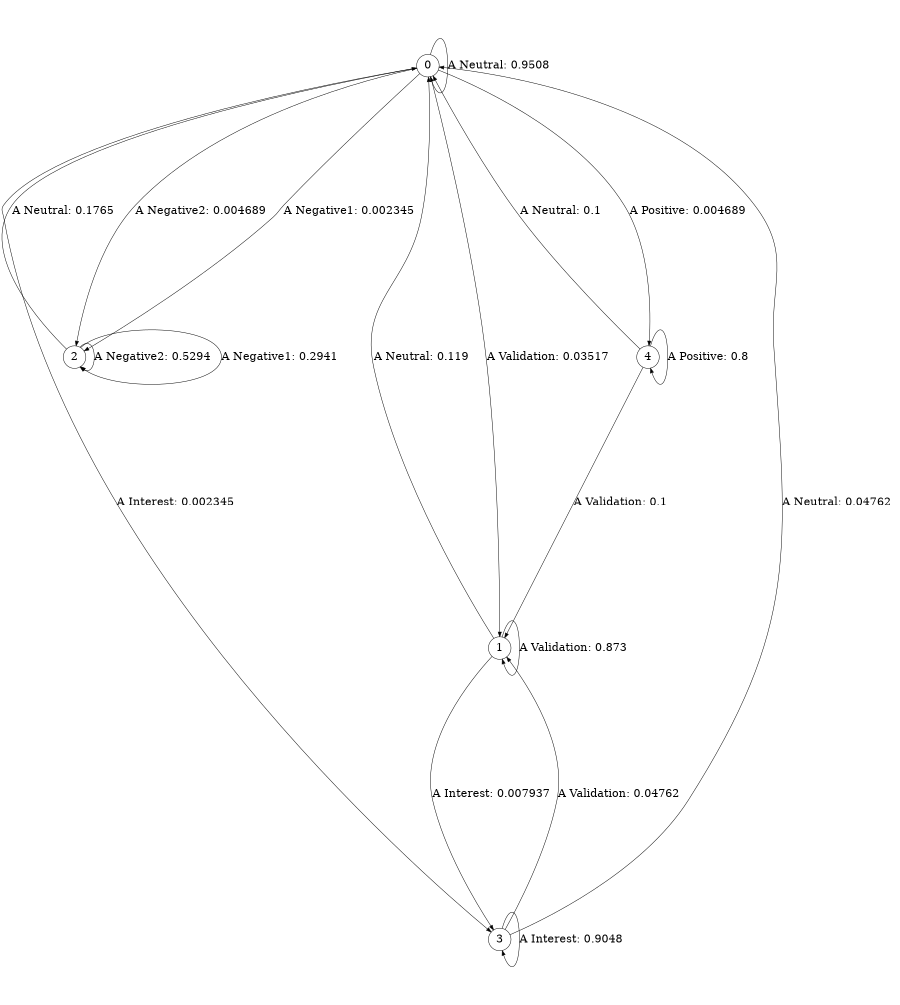 digraph r39_cssr {
size = "6,8.5";
ratio = "fill";
node [shape = circle];
node [fontsize = 24];
edge [fontsize = 24];
0 -> 0 [label = "A Neutral: 0.9508   "];
0 -> 1 [label = "A Validation: 0.03517  "];
0 -> 2 [label = "A Negative2: 0.004689  "];
0 -> 2 [label = "A Negative1: 0.002345  "];
0 -> 3 [label = "A Interest: 0.002345  "];
0 -> 4 [label = "A Positive: 0.004689  "];
1 -> 0 [label = "A Neutral: 0.119    "];
1 -> 1 [label = "A Validation: 0.873    "];
1 -> 3 [label = "A Interest: 0.007937  "];
2 -> 0 [label = "A Neutral: 0.1765   "];
2 -> 2 [label = "A Negative2: 0.5294   "];
2 -> 2 [label = "A Negative1: 0.2941   "];
3 -> 0 [label = "A Neutral: 0.04762  "];
3 -> 1 [label = "A Validation: 0.04762  "];
3 -> 3 [label = "A Interest: 0.9048   "];
4 -> 0 [label = "A Neutral: 0.1      "];
4 -> 1 [label = "A Validation: 0.1      "];
4 -> 4 [label = "A Positive: 0.8      "];
} 